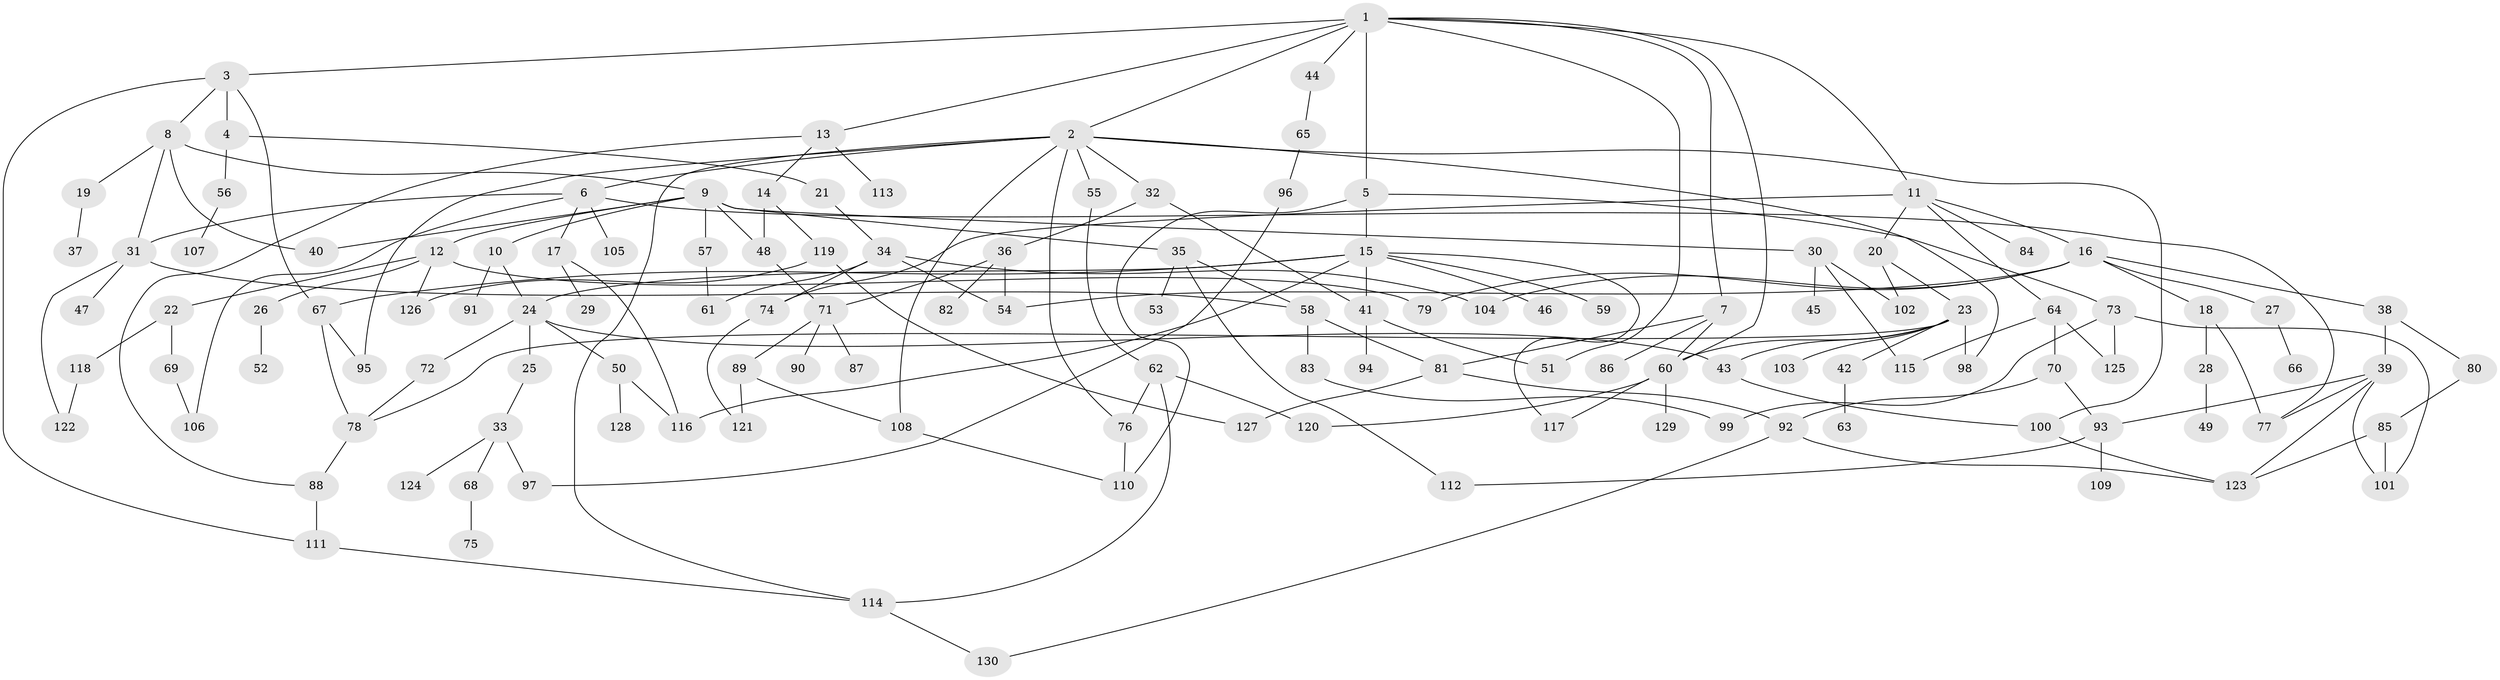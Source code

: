 // coarse degree distribution, {1: 0.38461538461538464, 5: 0.1282051282051282, 3: 0.10256410256410256, 2: 0.1282051282051282, 6: 0.07692307692307693, 4: 0.10256410256410256, 10: 0.02564102564102564, 9: 0.02564102564102564, 13: 0.02564102564102564}
// Generated by graph-tools (version 1.1) at 2025/44/03/04/25 21:44:33]
// undirected, 130 vertices, 186 edges
graph export_dot {
graph [start="1"]
  node [color=gray90,style=filled];
  1;
  2;
  3;
  4;
  5;
  6;
  7;
  8;
  9;
  10;
  11;
  12;
  13;
  14;
  15;
  16;
  17;
  18;
  19;
  20;
  21;
  22;
  23;
  24;
  25;
  26;
  27;
  28;
  29;
  30;
  31;
  32;
  33;
  34;
  35;
  36;
  37;
  38;
  39;
  40;
  41;
  42;
  43;
  44;
  45;
  46;
  47;
  48;
  49;
  50;
  51;
  52;
  53;
  54;
  55;
  56;
  57;
  58;
  59;
  60;
  61;
  62;
  63;
  64;
  65;
  66;
  67;
  68;
  69;
  70;
  71;
  72;
  73;
  74;
  75;
  76;
  77;
  78;
  79;
  80;
  81;
  82;
  83;
  84;
  85;
  86;
  87;
  88;
  89;
  90;
  91;
  92;
  93;
  94;
  95;
  96;
  97;
  98;
  99;
  100;
  101;
  102;
  103;
  104;
  105;
  106;
  107;
  108;
  109;
  110;
  111;
  112;
  113;
  114;
  115;
  116;
  117;
  118;
  119;
  120;
  121;
  122;
  123;
  124;
  125;
  126;
  127;
  128;
  129;
  130;
  1 -- 2;
  1 -- 3;
  1 -- 5;
  1 -- 7;
  1 -- 11;
  1 -- 13;
  1 -- 44;
  1 -- 51;
  1 -- 60;
  2 -- 6;
  2 -- 32;
  2 -- 55;
  2 -- 98;
  2 -- 100;
  2 -- 108;
  2 -- 76;
  2 -- 114;
  2 -- 95;
  3 -- 4;
  3 -- 8;
  3 -- 67;
  3 -- 111;
  4 -- 21;
  4 -- 56;
  5 -- 15;
  5 -- 73;
  5 -- 110;
  6 -- 17;
  6 -- 31;
  6 -- 105;
  6 -- 106;
  6 -- 77;
  7 -- 81;
  7 -- 86;
  7 -- 60;
  8 -- 9;
  8 -- 19;
  8 -- 40;
  8 -- 31;
  9 -- 10;
  9 -- 12;
  9 -- 30;
  9 -- 35;
  9 -- 48;
  9 -- 57;
  9 -- 40;
  10 -- 24;
  10 -- 91;
  11 -- 16;
  11 -- 20;
  11 -- 64;
  11 -- 74;
  11 -- 84;
  12 -- 22;
  12 -- 26;
  12 -- 126;
  12 -- 79;
  13 -- 14;
  13 -- 88;
  13 -- 113;
  14 -- 119;
  14 -- 48;
  15 -- 41;
  15 -- 46;
  15 -- 59;
  15 -- 117;
  15 -- 116;
  15 -- 24;
  15 -- 67;
  16 -- 18;
  16 -- 27;
  16 -- 38;
  16 -- 79;
  16 -- 54;
  16 -- 104;
  17 -- 29;
  17 -- 116;
  18 -- 28;
  18 -- 77;
  19 -- 37;
  20 -- 23;
  20 -- 102;
  21 -- 34;
  22 -- 69;
  22 -- 118;
  23 -- 42;
  23 -- 103;
  23 -- 60;
  23 -- 43;
  23 -- 98;
  23 -- 78;
  24 -- 25;
  24 -- 43;
  24 -- 50;
  24 -- 72;
  25 -- 33;
  26 -- 52;
  27 -- 66;
  28 -- 49;
  30 -- 45;
  30 -- 115;
  30 -- 102;
  31 -- 47;
  31 -- 58;
  31 -- 122;
  32 -- 36;
  32 -- 41;
  33 -- 68;
  33 -- 124;
  33 -- 97;
  34 -- 54;
  34 -- 104;
  34 -- 74;
  34 -- 61;
  35 -- 53;
  35 -- 112;
  35 -- 58;
  36 -- 82;
  36 -- 71;
  36 -- 54;
  38 -- 39;
  38 -- 80;
  39 -- 77;
  39 -- 93;
  39 -- 101;
  39 -- 123;
  41 -- 94;
  41 -- 51;
  42 -- 63;
  43 -- 100;
  44 -- 65;
  48 -- 71;
  50 -- 116;
  50 -- 128;
  55 -- 62;
  56 -- 107;
  57 -- 61;
  58 -- 83;
  58 -- 81;
  60 -- 129;
  60 -- 117;
  60 -- 120;
  62 -- 76;
  62 -- 120;
  62 -- 114;
  64 -- 70;
  64 -- 115;
  64 -- 125;
  65 -- 96;
  67 -- 78;
  67 -- 95;
  68 -- 75;
  69 -- 106;
  70 -- 92;
  70 -- 93;
  71 -- 87;
  71 -- 89;
  71 -- 90;
  72 -- 78;
  73 -- 101;
  73 -- 99;
  73 -- 125;
  74 -- 121;
  76 -- 110;
  78 -- 88;
  80 -- 85;
  81 -- 127;
  81 -- 92;
  83 -- 99;
  85 -- 123;
  85 -- 101;
  88 -- 111;
  89 -- 108;
  89 -- 121;
  92 -- 130;
  92 -- 123;
  93 -- 109;
  93 -- 112;
  96 -- 97;
  100 -- 123;
  108 -- 110;
  111 -- 114;
  114 -- 130;
  118 -- 122;
  119 -- 126;
  119 -- 127;
}
